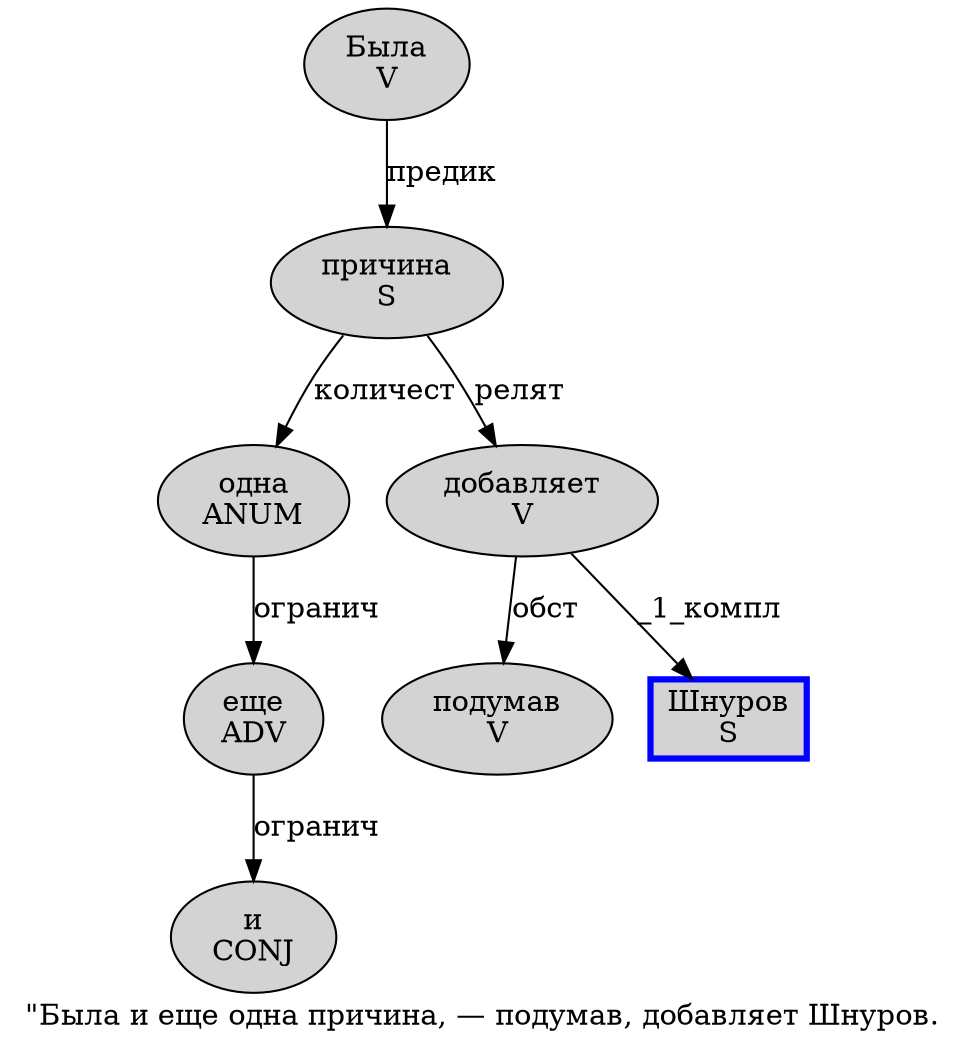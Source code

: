 digraph SENTENCE_1336 {
	graph [label="\"Была и еще одна причина, — подумав, добавляет Шнуров."]
	node [style=filled]
		1 [label="Была
V" color="" fillcolor=lightgray penwidth=1 shape=ellipse]
		2 [label="и
CONJ" color="" fillcolor=lightgray penwidth=1 shape=ellipse]
		3 [label="еще
ADV" color="" fillcolor=lightgray penwidth=1 shape=ellipse]
		4 [label="одна
ANUM" color="" fillcolor=lightgray penwidth=1 shape=ellipse]
		5 [label="причина
S" color="" fillcolor=lightgray penwidth=1 shape=ellipse]
		8 [label="подумав
V" color="" fillcolor=lightgray penwidth=1 shape=ellipse]
		10 [label="добавляет
V" color="" fillcolor=lightgray penwidth=1 shape=ellipse]
		11 [label="Шнуров
S" color=blue fillcolor=lightgray penwidth=3 shape=box]
			10 -> 8 [label="обст"]
			10 -> 11 [label="_1_компл"]
			1 -> 5 [label="предик"]
			3 -> 2 [label="огранич"]
			5 -> 4 [label="количест"]
			5 -> 10 [label="релят"]
			4 -> 3 [label="огранич"]
}